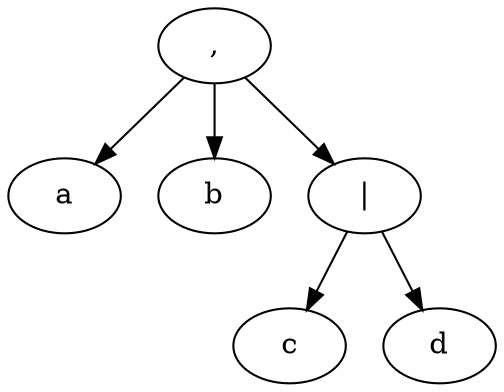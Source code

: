 digraph reg_tree {
	1 [label = ","];
	1 -> a;
	1 -> b;
	2 [label = "|"];
	1 -> 2;
	2 -> c;
	2 -> d;
	 
}
